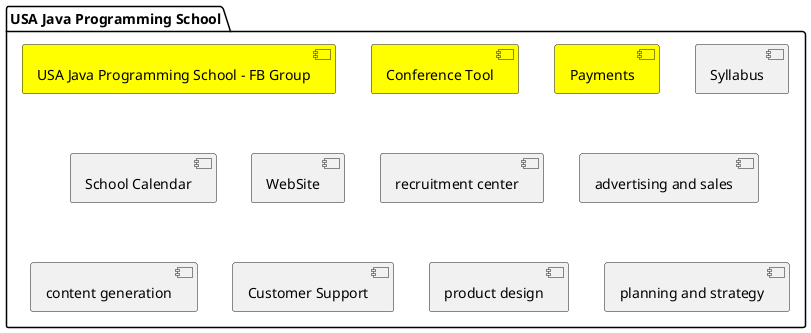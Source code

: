 @startuml

package "USA Java Programming School" {
[USA Java Programming School - FB Group] #yellow

[Conference Tool] #yellow
[Payments] #yellow

[Syllabus]
[School Calendar]

[WebSite]
[recruitment center]
[advertising and sales]
[content generation]
[Customer Support]
[product design]

[planning and strategy]


}


@enduml